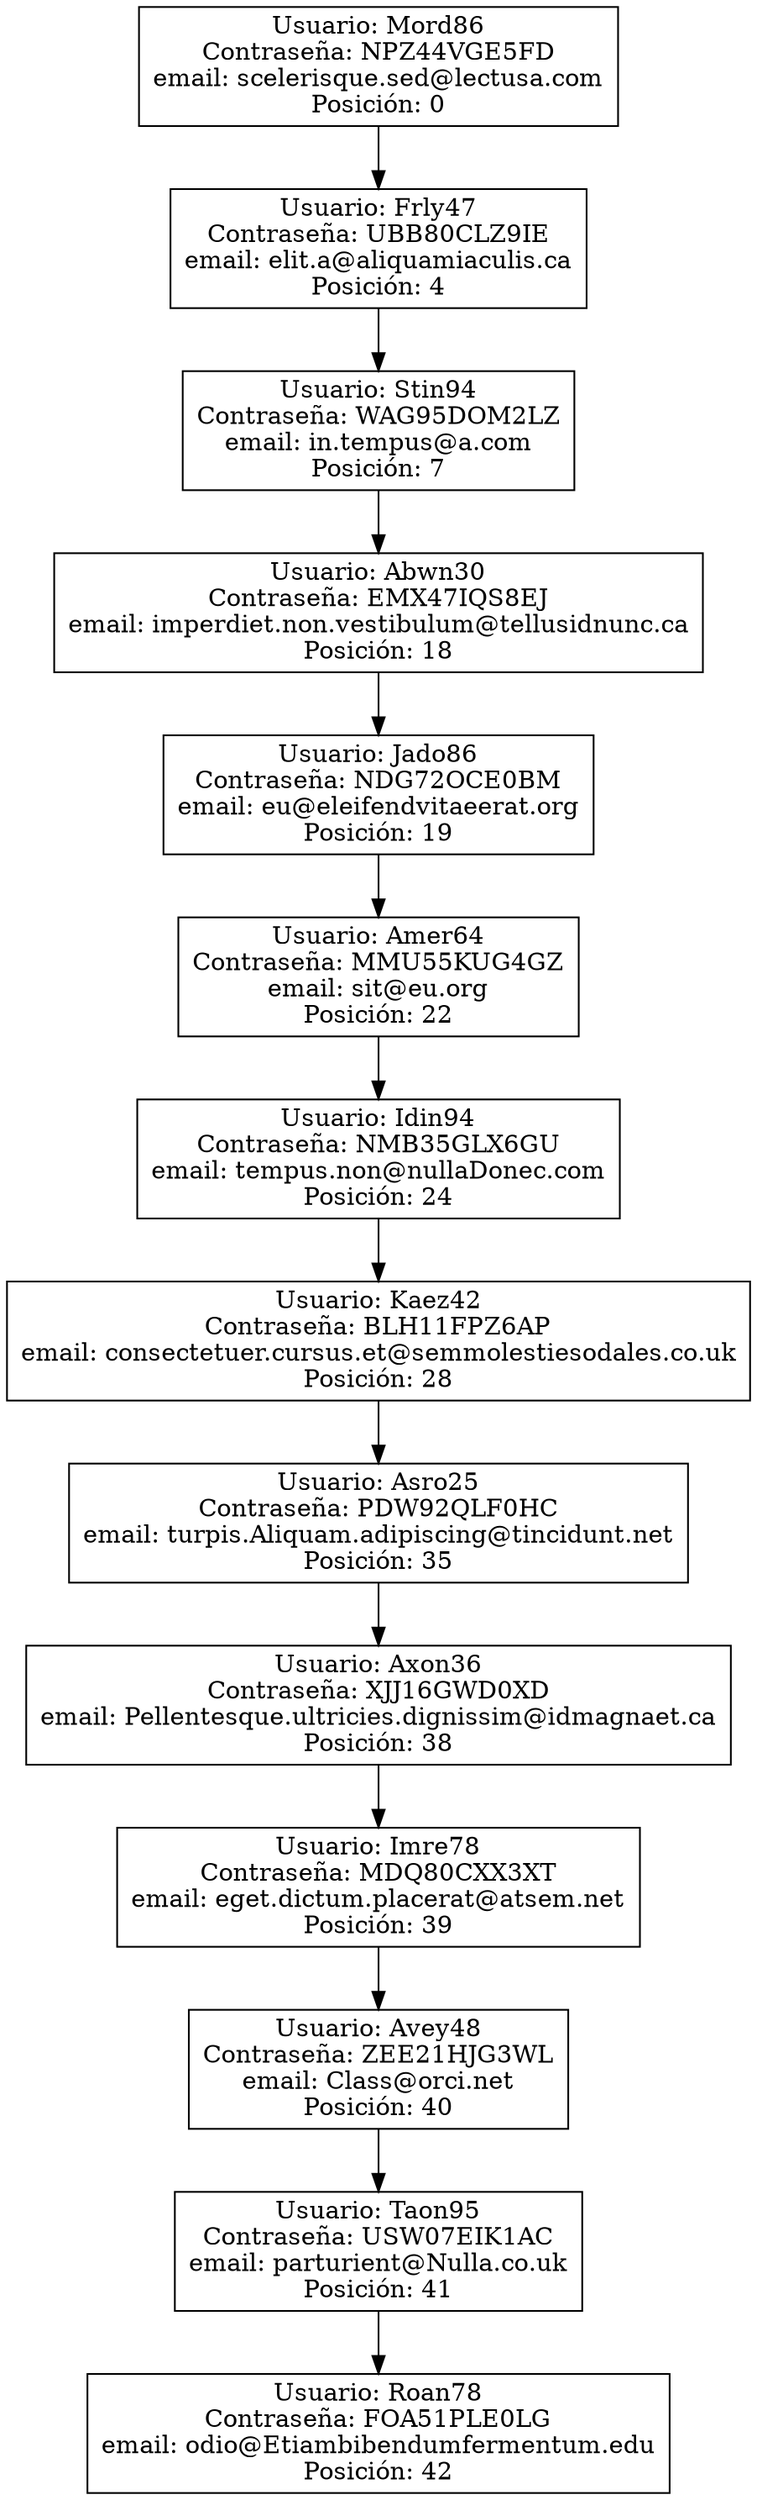 Digraph hash {
Rankdir = TD
node[shape = rectangle]
Mord86 [label="Usuario: Mord86
Contraseña: NPZ44VGE5FD
email: scelerisque.sed@lectusa.com
Posición: 0"];
Frly47 [label="Usuario: Frly47
Contraseña: UBB80CLZ9IE
email: elit.a@aliquamiaculis.ca
Posición: 4"];
Mord86 -> Frly47;
Stin94 [label="Usuario: Stin94
Contraseña: WAG95DOM2LZ
email: in.tempus@a.com
Posición: 7"];
Frly47 -> Stin94;
Abwn30 [label="Usuario: Abwn30
Contraseña: EMX47IQS8EJ
email: imperdiet.non.vestibulum@tellusidnunc.ca
Posición: 18"];
Stin94 -> Abwn30;
Jado86 [label="Usuario: Jado86
Contraseña: NDG72OCE0BM
email: eu@eleifendvitaeerat.org
Posición: 19"];
Abwn30 -> Jado86;
Amer64 [label="Usuario: Amer64
Contraseña: MMU55KUG4GZ
email: sit@eu.org
Posición: 22"];
Jado86 -> Amer64;
Idin94 [label="Usuario: Idin94
Contraseña: NMB35GLX6GU
email: tempus.non@nullaDonec.com
Posición: 24"];
Amer64 -> Idin94;
Kaez42 [label="Usuario: Kaez42
Contraseña: BLH11FPZ6AP
email: consectetuer.cursus.et@semmolestiesodales.co.uk
Posición: 28"];
Idin94 -> Kaez42;
Asro25 [label="Usuario: Asro25
Contraseña: PDW92QLF0HC
email: turpis.Aliquam.adipiscing@tincidunt.net
Posición: 35"];
Kaez42 -> Asro25;
Axon36 [label="Usuario: Axon36
Contraseña: XJJ16GWD0XD
email: Pellentesque.ultricies.dignissim@idmagnaet.ca
Posición: 38"];
Asro25 -> Axon36;
Imre78 [label="Usuario: Imre78
Contraseña: MDQ80CXX3XT
email: eget.dictum.placerat@atsem.net
Posición: 39"];
Axon36 -> Imre78;
Avey48 [label="Usuario: Avey48
Contraseña: ZEE21HJG3WL
email: Class@orci.net
Posición: 40"];
Imre78 -> Avey48;
Taon95 [label="Usuario: Taon95
Contraseña: USW07EIK1AC
email: parturient@Nulla.co.uk
Posición: 41"];
Avey48 -> Taon95;
Roan78 [label="Usuario: Roan78
Contraseña: FOA51PLE0LG
email: odio@Etiambibendumfermentum.edu
Posición: 42"];
Taon95 -> Roan78;
}